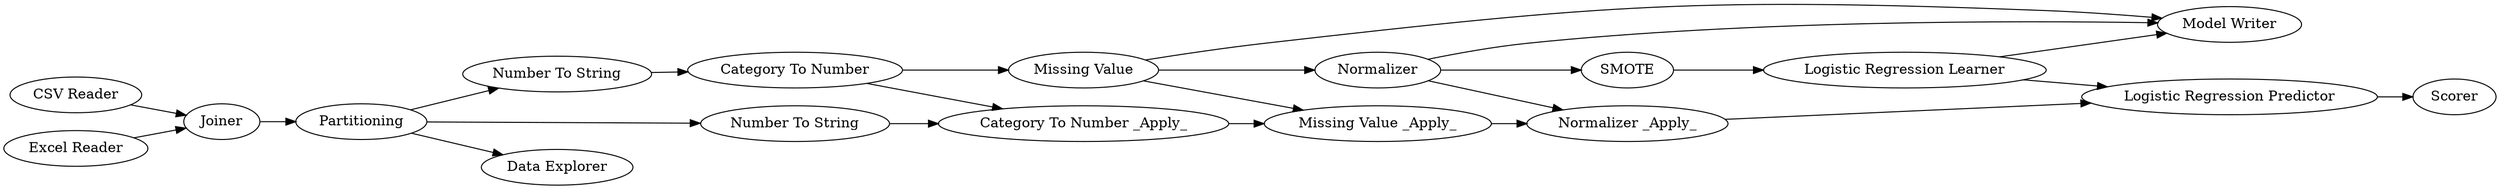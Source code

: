 digraph {
	100 -> 119
	113 -> 118
	119 -> 111
	119 -> 120
	111 -> 112
	113 -> 114
	111 -> 113
	61 -> 100
	110 -> 106
	105 -> 95
	118 -> 109
	109 -> 115
	113 -> 115
	112 -> 114
	103 -> 95
	61 -> 121
	114 -> 110
	109 -> 110
	111 -> 115
	121 -> 120
	61 -> 122
	95 -> 61
	120 -> 112
	114 [label="Normalizer _Apply_"]
	105 [label="CSV Reader"]
	111 [label="Missing Value"]
	113 [label=Normalizer]
	103 [label="Excel Reader"]
	120 [label="Category To Number _Apply_"]
	112 [label="Missing Value _Apply_"]
	119 [label="Category To Number"]
	115 [label="Model Writer"]
	118 [label=SMOTE]
	61 [label=Partitioning]
	95 [label=Joiner]
	100 [label="Number To String"]
	122 [label="Data Explorer"]
	121 [label="Number To String"]
	109 [label="Logistic Regression Learner"]
	110 [label="Logistic Regression Predictor"]
	106 [label=Scorer]
	rankdir=LR
}
